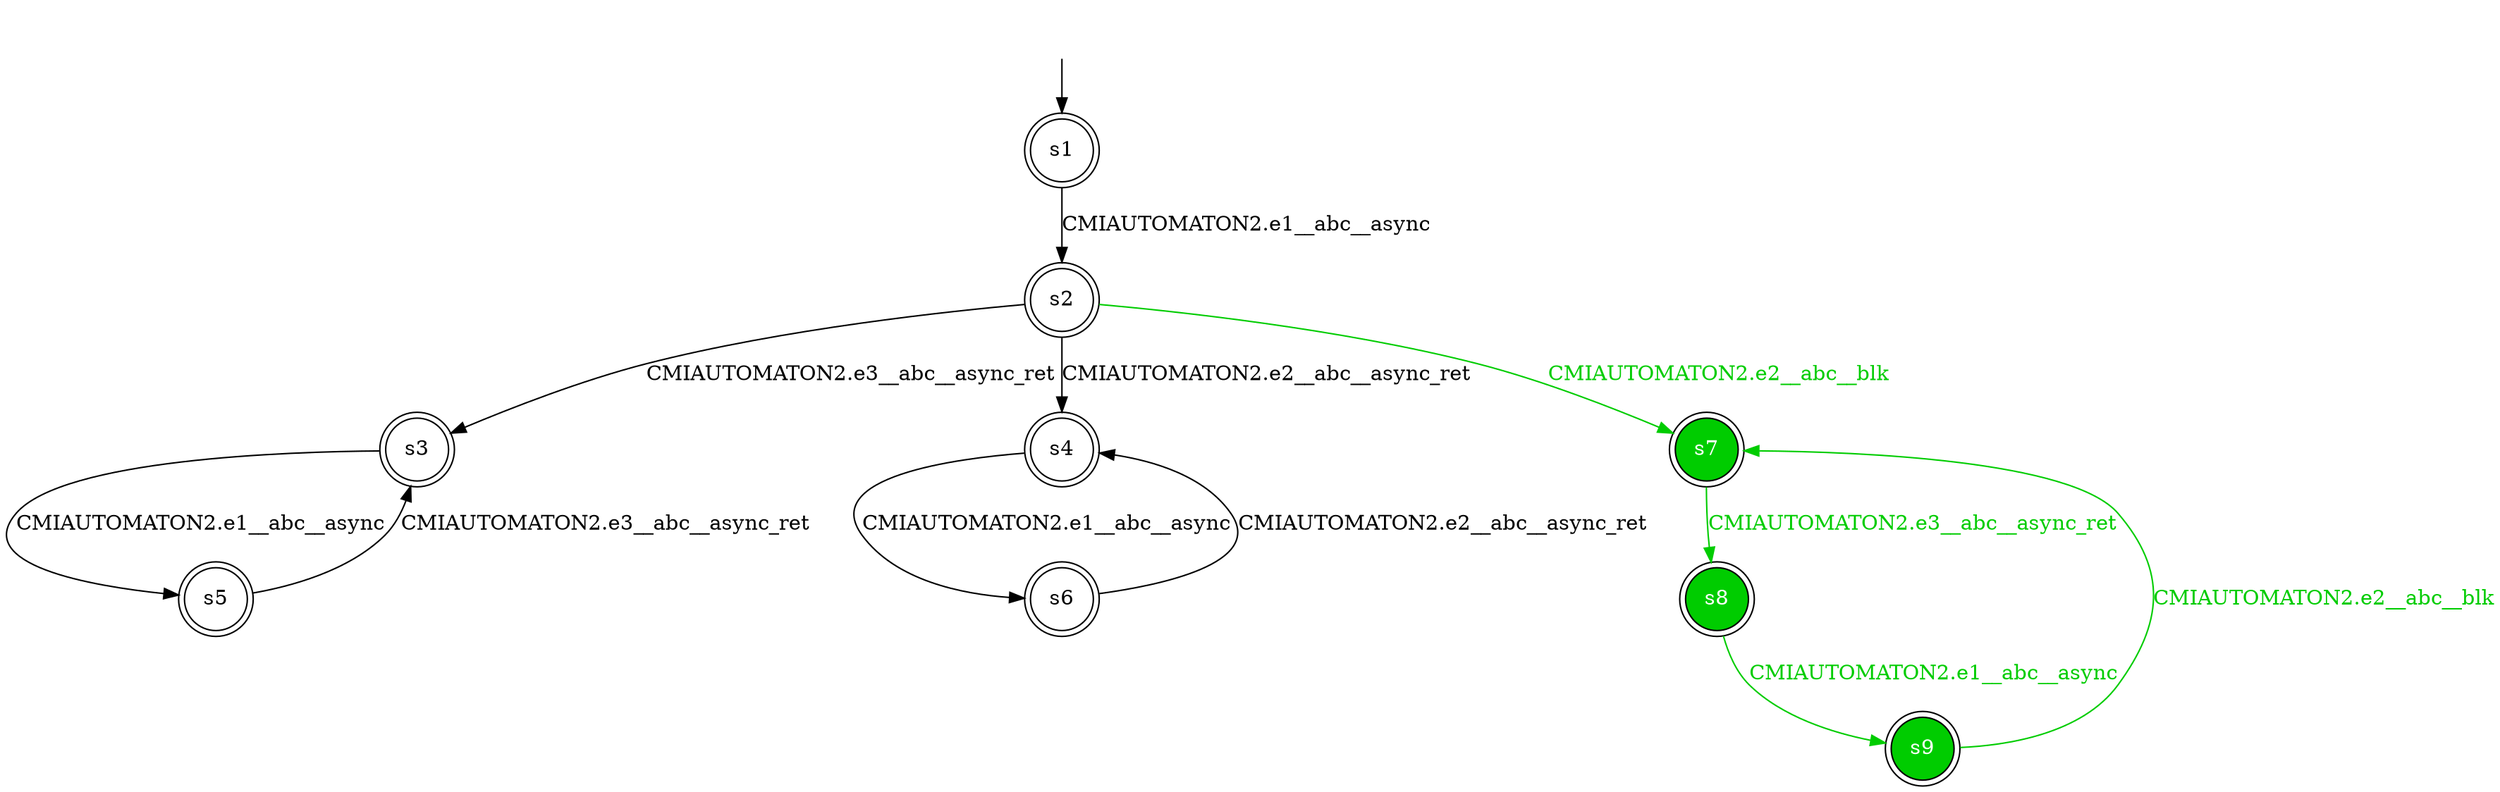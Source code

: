 digraph diffautomaton {
	1 [label=<s1> shape="doublecircle"];
	2 [label=<s2> shape="doublecircle"];
	3 [label=<s3> shape="doublecircle"];
	4 [label=<s4> shape="doublecircle"];
	5 [label=<s5> shape="doublecircle"];
	6 [label=<s6> shape="doublecircle"];
	7 [label=<s7> shape="doublecircle" fillcolor="#00cc00" fontcolor="#ffffff" style="filled"];
	8 [label=<s8> shape="doublecircle" fillcolor="#00cc00" fontcolor="#ffffff" style="filled"];
	9 [label=<s9> shape="doublecircle" fillcolor="#00cc00" fontcolor="#ffffff" style="filled"];
	__init1 [label=<> shape="none"];
	__init1 -> 1;
	1 -> 2 [label=<<font color="#000000">CMIAUTOMATON2.e1__abc__async</font>> id="1-0-2"];
	2 -> 3 [label=<<font color="#000000">CMIAUTOMATON2.e3__abc__async_ret</font>> id="2-0-3"];
	2 -> 4 [label=<<font color="#000000">CMIAUTOMATON2.e2__abc__async_ret</font>> id="2-1-4"];
	2 -> 7 [label=<<font color="#00cc00">CMIAUTOMATON2.e2__abc__blk</font>> color="#00cc00" id="2-2-7"];
	3 -> 5 [label=<<font color="#000000">CMIAUTOMATON2.e1__abc__async</font>> id="3-0-5"];
	4 -> 6 [label=<<font color="#000000">CMIAUTOMATON2.e1__abc__async</font>> id="4-0-6"];
	5 -> 3 [label=<<font color="#000000">CMIAUTOMATON2.e3__abc__async_ret</font>> id="5-0-3"];
	6 -> 4 [label=<<font color="#000000">CMIAUTOMATON2.e2__abc__async_ret</font>> id="6-0-4"];
	7 -> 8 [label=<<font color="#00cc00">CMIAUTOMATON2.e3__abc__async_ret</font>> color="#00cc00" id="7-0-8"];
	8 -> 9 [label=<<font color="#00cc00">CMIAUTOMATON2.e1__abc__async</font>> color="#00cc00" id="8-0-9"];
	9 -> 7 [label=<<font color="#00cc00">CMIAUTOMATON2.e2__abc__blk</font>> color="#00cc00" id="9-0-7"];
}
